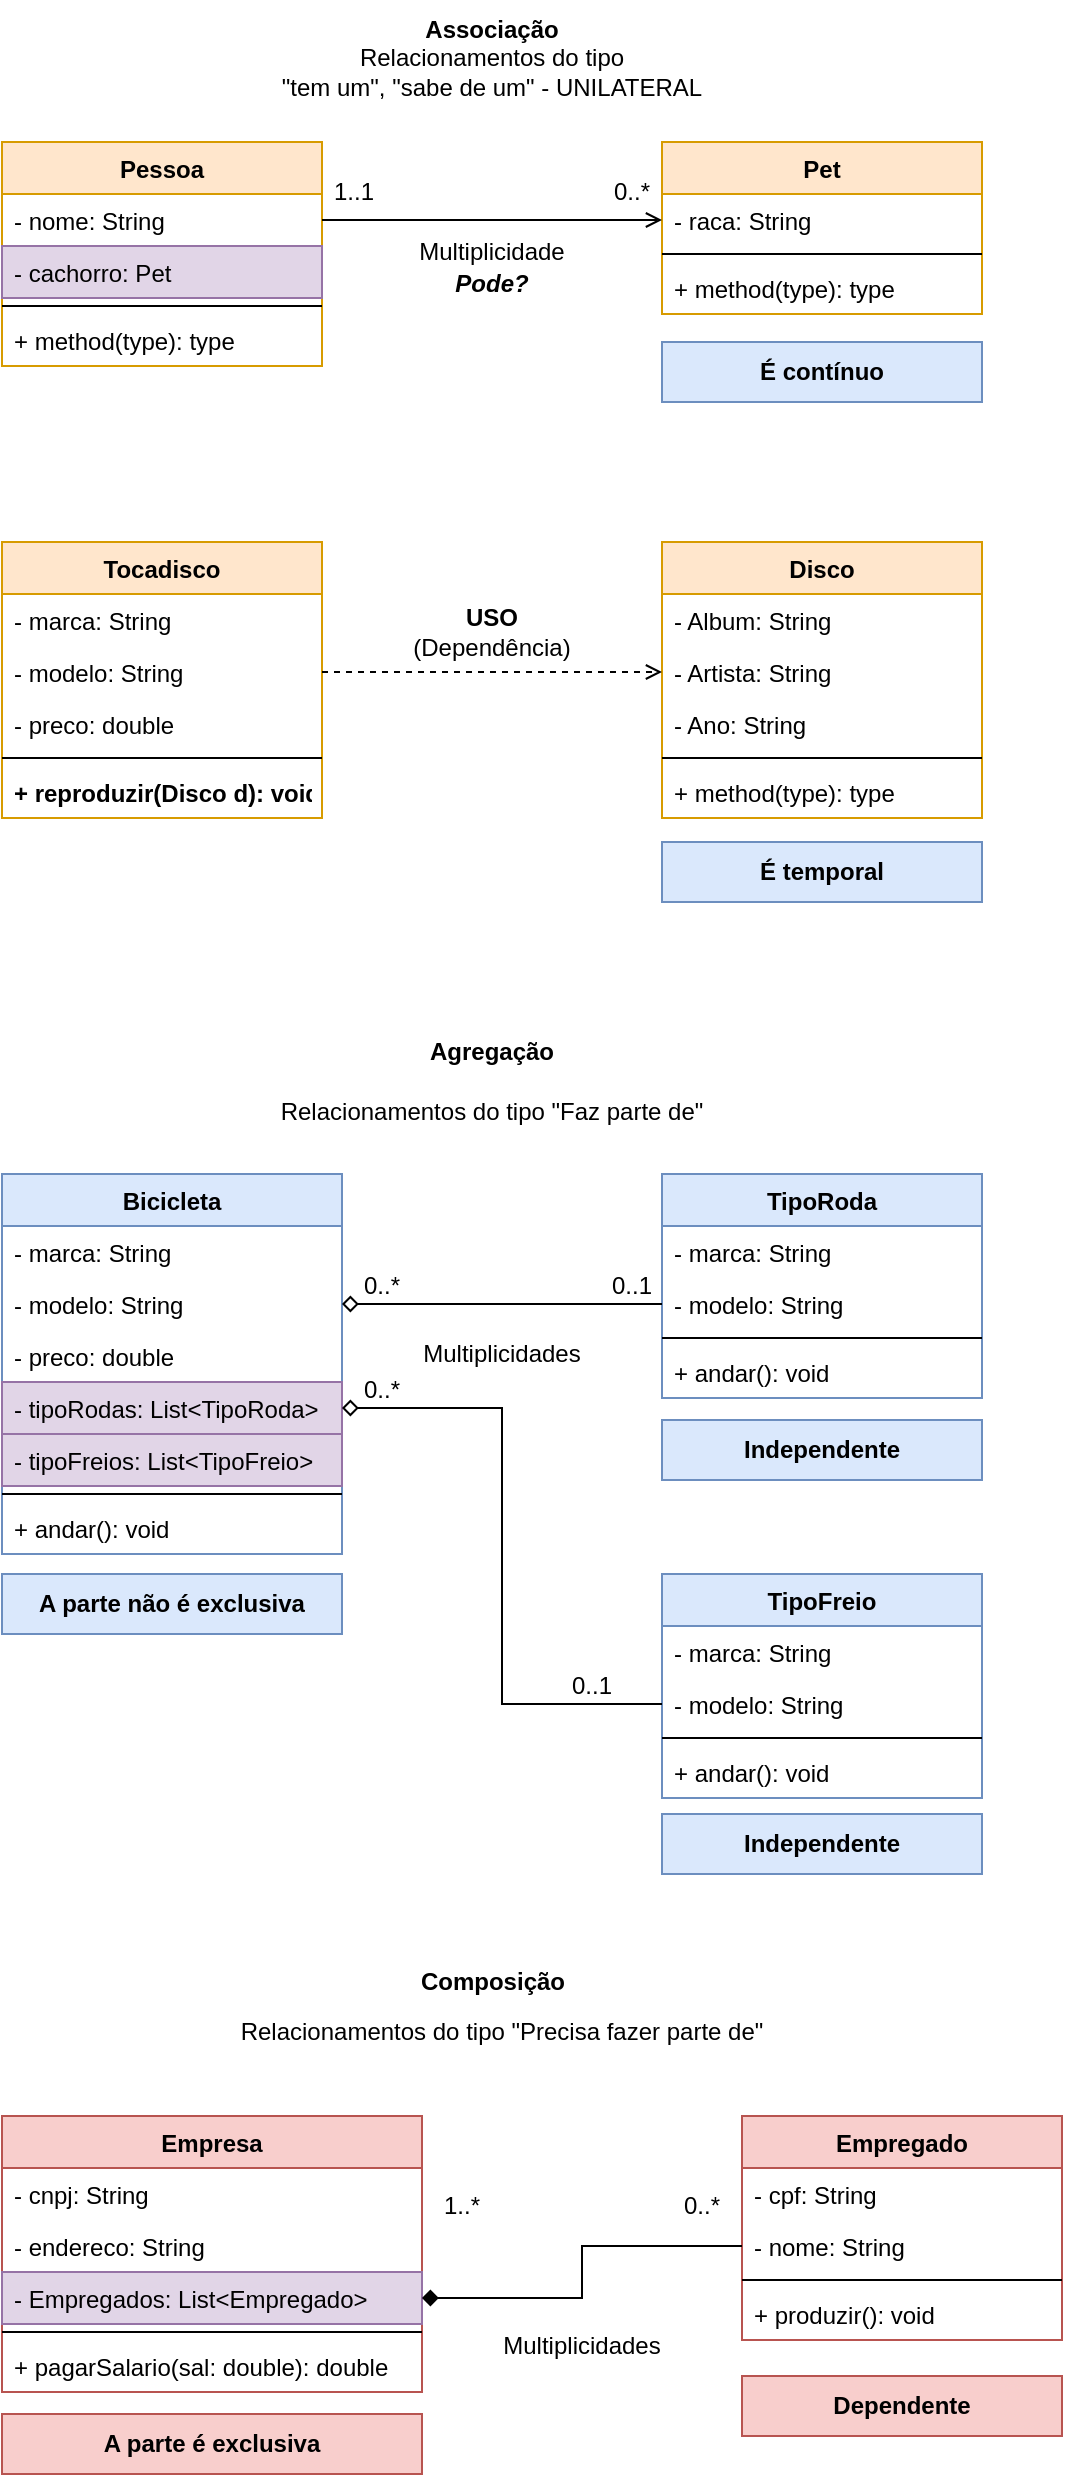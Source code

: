 <mxfile version="18.1.2" type="device"><diagram id="tMITZX7cpuxD2em9o2jq" name="Page-1"><mxGraphModel dx="599" dy="338" grid="1" gridSize="10" guides="1" tooltips="1" connect="1" arrows="1" fold="1" page="1" pageScale="1" pageWidth="827" pageHeight="1169" math="0" shadow="0"><root><mxCell id="0"/><mxCell id="1" parent="0"/><mxCell id="y1Luyb7Gwnu4_Rg0YVY2-1" value="Pessoa" style="swimlane;fontStyle=1;align=center;verticalAlign=top;childLayout=stackLayout;horizontal=1;startSize=26;horizontalStack=0;resizeParent=1;resizeParentMax=0;resizeLast=0;collapsible=1;marginBottom=0;fillColor=#ffe6cc;strokeColor=#d79b00;" parent="1" vertex="1"><mxGeometry x="30" y="80" width="160" height="112" as="geometry"/></mxCell><mxCell id="y1Luyb7Gwnu4_Rg0YVY2-2" value="- nome: String" style="text;strokeColor=none;fillColor=none;align=left;verticalAlign=top;spacingLeft=4;spacingRight=4;overflow=hidden;rotatable=0;points=[[0,0.5],[1,0.5]];portConstraint=eastwest;" parent="y1Luyb7Gwnu4_Rg0YVY2-1" vertex="1"><mxGeometry y="26" width="160" height="26" as="geometry"/></mxCell><mxCell id="y1Luyb7Gwnu4_Rg0YVY2-32" value="- cachorro: Pet" style="text;strokeColor=#9673a6;fillColor=#e1d5e7;align=left;verticalAlign=top;spacingLeft=4;spacingRight=4;overflow=hidden;rotatable=0;points=[[0,0.5],[1,0.5]];portConstraint=eastwest;" parent="y1Luyb7Gwnu4_Rg0YVY2-1" vertex="1"><mxGeometry y="52" width="160" height="26" as="geometry"/></mxCell><mxCell id="y1Luyb7Gwnu4_Rg0YVY2-3" value="" style="line;strokeWidth=1;fillColor=none;align=left;verticalAlign=middle;spacingTop=-1;spacingLeft=3;spacingRight=3;rotatable=0;labelPosition=right;points=[];portConstraint=eastwest;" parent="y1Luyb7Gwnu4_Rg0YVY2-1" vertex="1"><mxGeometry y="78" width="160" height="8" as="geometry"/></mxCell><mxCell id="y1Luyb7Gwnu4_Rg0YVY2-4" value="+ method(type): type" style="text;strokeColor=none;fillColor=none;align=left;verticalAlign=top;spacingLeft=4;spacingRight=4;overflow=hidden;rotatable=0;points=[[0,0.5],[1,0.5]];portConstraint=eastwest;" parent="y1Luyb7Gwnu4_Rg0YVY2-1" vertex="1"><mxGeometry y="86" width="160" height="26" as="geometry"/></mxCell><mxCell id="y1Luyb7Gwnu4_Rg0YVY2-5" value="Pet" style="swimlane;fontStyle=1;align=center;verticalAlign=top;childLayout=stackLayout;horizontal=1;startSize=26;horizontalStack=0;resizeParent=1;resizeParentMax=0;resizeLast=0;collapsible=1;marginBottom=0;fillColor=#ffe6cc;strokeColor=#d79b00;" parent="1" vertex="1"><mxGeometry x="360" y="80" width="160" height="86" as="geometry"/></mxCell><mxCell id="y1Luyb7Gwnu4_Rg0YVY2-6" value="- raca: String" style="text;strokeColor=none;fillColor=none;align=left;verticalAlign=top;spacingLeft=4;spacingRight=4;overflow=hidden;rotatable=0;points=[[0,0.5],[1,0.5]];portConstraint=eastwest;" parent="y1Luyb7Gwnu4_Rg0YVY2-5" vertex="1"><mxGeometry y="26" width="160" height="26" as="geometry"/></mxCell><mxCell id="y1Luyb7Gwnu4_Rg0YVY2-7" value="" style="line;strokeWidth=1;fillColor=none;align=left;verticalAlign=middle;spacingTop=-1;spacingLeft=3;spacingRight=3;rotatable=0;labelPosition=right;points=[];portConstraint=eastwest;" parent="y1Luyb7Gwnu4_Rg0YVY2-5" vertex="1"><mxGeometry y="52" width="160" height="8" as="geometry"/></mxCell><mxCell id="y1Luyb7Gwnu4_Rg0YVY2-8" value="+ method(type): type" style="text;strokeColor=none;fillColor=none;align=left;verticalAlign=top;spacingLeft=4;spacingRight=4;overflow=hidden;rotatable=0;points=[[0,0.5],[1,0.5]];portConstraint=eastwest;" parent="y1Luyb7Gwnu4_Rg0YVY2-5" vertex="1"><mxGeometry y="60" width="160" height="26" as="geometry"/></mxCell><mxCell id="y1Luyb7Gwnu4_Rg0YVY2-9" style="edgeStyle=orthogonalEdgeStyle;rounded=0;orthogonalLoop=1;jettySize=auto;html=1;exitX=1;exitY=0.5;exitDx=0;exitDy=0;entryX=0;entryY=0.5;entryDx=0;entryDy=0;endArrow=open;endFill=0;" parent="1" source="y1Luyb7Gwnu4_Rg0YVY2-2" target="y1Luyb7Gwnu4_Rg0YVY2-6" edge="1"><mxGeometry relative="1" as="geometry"/></mxCell><mxCell id="y1Luyb7Gwnu4_Rg0YVY2-10" value="Associação" style="text;html=1;strokeColor=none;fillColor=none;align=center;verticalAlign=middle;whiteSpace=wrap;rounded=0;fontStyle=1" parent="1" vertex="1"><mxGeometry x="245" y="9" width="60" height="30" as="geometry"/></mxCell><mxCell id="y1Luyb7Gwnu4_Rg0YVY2-16" value="Multiplicidade" style="text;html=1;strokeColor=none;fillColor=none;align=center;verticalAlign=middle;whiteSpace=wrap;rounded=0;fontStyle=0" parent="1" vertex="1"><mxGeometry x="230" y="120" width="90" height="30" as="geometry"/></mxCell><mxCell id="y1Luyb7Gwnu4_Rg0YVY2-17" value="&lt;b&gt;&lt;i&gt;Pode?&lt;/i&gt;&lt;/b&gt;" style="text;html=1;strokeColor=none;fillColor=none;align=center;verticalAlign=middle;whiteSpace=wrap;rounded=0;fontStyle=0" parent="1" vertex="1"><mxGeometry x="230" y="136" width="90" height="30" as="geometry"/></mxCell><mxCell id="y1Luyb7Gwnu4_Rg0YVY2-18" value="0..*" style="text;html=1;strokeColor=none;fillColor=none;align=center;verticalAlign=middle;whiteSpace=wrap;rounded=0;fontStyle=0" parent="1" vertex="1"><mxGeometry x="335" y="90" width="20" height="30" as="geometry"/></mxCell><mxCell id="y1Luyb7Gwnu4_Rg0YVY2-19" value="1..1" style="text;html=1;strokeColor=none;fillColor=none;align=center;verticalAlign=middle;whiteSpace=wrap;rounded=0;fontStyle=0" parent="1" vertex="1"><mxGeometry x="196" y="90" width="20" height="30" as="geometry"/></mxCell><mxCell id="y1Luyb7Gwnu4_Rg0YVY2-20" value="Tocadisco" style="swimlane;fontStyle=1;align=center;verticalAlign=top;childLayout=stackLayout;horizontal=1;startSize=26;horizontalStack=0;resizeParent=1;resizeParentMax=0;resizeLast=0;collapsible=1;marginBottom=0;fillColor=#ffe6cc;strokeColor=#d79b00;" parent="1" vertex="1"><mxGeometry x="30" y="280" width="160" height="138" as="geometry"/></mxCell><mxCell id="y1Luyb7Gwnu4_Rg0YVY2-21" value="- marca: String" style="text;strokeColor=none;fillColor=none;align=left;verticalAlign=top;spacingLeft=4;spacingRight=4;overflow=hidden;rotatable=0;points=[[0,0.5],[1,0.5]];portConstraint=eastwest;" parent="y1Luyb7Gwnu4_Rg0YVY2-20" vertex="1"><mxGeometry y="26" width="160" height="26" as="geometry"/></mxCell><mxCell id="y1Luyb7Gwnu4_Rg0YVY2-28" value="- modelo: String" style="text;strokeColor=none;fillColor=none;align=left;verticalAlign=top;spacingLeft=4;spacingRight=4;overflow=hidden;rotatable=0;points=[[0,0.5],[1,0.5]];portConstraint=eastwest;" parent="y1Luyb7Gwnu4_Rg0YVY2-20" vertex="1"><mxGeometry y="52" width="160" height="26" as="geometry"/></mxCell><mxCell id="y1Luyb7Gwnu4_Rg0YVY2-29" value="- preco: double" style="text;strokeColor=none;fillColor=none;align=left;verticalAlign=top;spacingLeft=4;spacingRight=4;overflow=hidden;rotatable=0;points=[[0,0.5],[1,0.5]];portConstraint=eastwest;" parent="y1Luyb7Gwnu4_Rg0YVY2-20" vertex="1"><mxGeometry y="78" width="160" height="26" as="geometry"/></mxCell><mxCell id="y1Luyb7Gwnu4_Rg0YVY2-22" value="" style="line;strokeWidth=1;fillColor=none;align=left;verticalAlign=middle;spacingTop=-1;spacingLeft=3;spacingRight=3;rotatable=0;labelPosition=right;points=[];portConstraint=eastwest;" parent="y1Luyb7Gwnu4_Rg0YVY2-20" vertex="1"><mxGeometry y="104" width="160" height="8" as="geometry"/></mxCell><mxCell id="y1Luyb7Gwnu4_Rg0YVY2-23" value="+ reproduzir(Disco d): void" style="text;strokeColor=none;fillColor=none;align=left;verticalAlign=top;spacingLeft=4;spacingRight=4;overflow=hidden;rotatable=0;points=[[0,0.5],[1,0.5]];portConstraint=eastwest;fontStyle=1" parent="y1Luyb7Gwnu4_Rg0YVY2-20" vertex="1"><mxGeometry y="112" width="160" height="26" as="geometry"/></mxCell><mxCell id="y1Luyb7Gwnu4_Rg0YVY2-24" value="Disco" style="swimlane;fontStyle=1;align=center;verticalAlign=top;childLayout=stackLayout;horizontal=1;startSize=26;horizontalStack=0;resizeParent=1;resizeParentMax=0;resizeLast=0;collapsible=1;marginBottom=0;fillColor=#ffe6cc;strokeColor=#d79b00;" parent="1" vertex="1"><mxGeometry x="360" y="280" width="160" height="138" as="geometry"/></mxCell><mxCell id="y1Luyb7Gwnu4_Rg0YVY2-31" value="- Album: String" style="text;strokeColor=none;fillColor=none;align=left;verticalAlign=top;spacingLeft=4;spacingRight=4;overflow=hidden;rotatable=0;points=[[0,0.5],[1,0.5]];portConstraint=eastwest;" parent="y1Luyb7Gwnu4_Rg0YVY2-24" vertex="1"><mxGeometry y="26" width="160" height="26" as="geometry"/></mxCell><mxCell id="y1Luyb7Gwnu4_Rg0YVY2-30" value="- Artista: String" style="text;strokeColor=none;fillColor=none;align=left;verticalAlign=top;spacingLeft=4;spacingRight=4;overflow=hidden;rotatable=0;points=[[0,0.5],[1,0.5]];portConstraint=eastwest;" parent="y1Luyb7Gwnu4_Rg0YVY2-24" vertex="1"><mxGeometry y="52" width="160" height="26" as="geometry"/></mxCell><mxCell id="y1Luyb7Gwnu4_Rg0YVY2-25" value="- Ano: String" style="text;strokeColor=none;fillColor=none;align=left;verticalAlign=top;spacingLeft=4;spacingRight=4;overflow=hidden;rotatable=0;points=[[0,0.5],[1,0.5]];portConstraint=eastwest;" parent="y1Luyb7Gwnu4_Rg0YVY2-24" vertex="1"><mxGeometry y="78" width="160" height="26" as="geometry"/></mxCell><mxCell id="y1Luyb7Gwnu4_Rg0YVY2-26" value="" style="line;strokeWidth=1;fillColor=none;align=left;verticalAlign=middle;spacingTop=-1;spacingLeft=3;spacingRight=3;rotatable=0;labelPosition=right;points=[];portConstraint=eastwest;" parent="y1Luyb7Gwnu4_Rg0YVY2-24" vertex="1"><mxGeometry y="104" width="160" height="8" as="geometry"/></mxCell><mxCell id="y1Luyb7Gwnu4_Rg0YVY2-27" value="+ method(type): type" style="text;strokeColor=none;fillColor=none;align=left;verticalAlign=top;spacingLeft=4;spacingRight=4;overflow=hidden;rotatable=0;points=[[0,0.5],[1,0.5]];portConstraint=eastwest;" parent="y1Luyb7Gwnu4_Rg0YVY2-24" vertex="1"><mxGeometry y="112" width="160" height="26" as="geometry"/></mxCell><mxCell id="y1Luyb7Gwnu4_Rg0YVY2-33" style="edgeStyle=orthogonalEdgeStyle;rounded=0;orthogonalLoop=1;jettySize=auto;html=1;exitX=1;exitY=0.5;exitDx=0;exitDy=0;entryX=0;entryY=0.5;entryDx=0;entryDy=0;endArrow=open;endFill=0;dashed=1;" parent="1" source="y1Luyb7Gwnu4_Rg0YVY2-28" target="y1Luyb7Gwnu4_Rg0YVY2-30" edge="1"><mxGeometry relative="1" as="geometry"/></mxCell><mxCell id="y1Luyb7Gwnu4_Rg0YVY2-35" value="&lt;b&gt;USO&lt;/b&gt; (Dependência)" style="text;html=1;strokeColor=none;fillColor=none;align=center;verticalAlign=middle;whiteSpace=wrap;rounded=0;fontStyle=0" parent="1" vertex="1"><mxGeometry x="230" y="310" width="90" height="30" as="geometry"/></mxCell><mxCell id="y1Luyb7Gwnu4_Rg0YVY2-36" value="Agregação" style="text;html=1;strokeColor=none;fillColor=none;align=center;verticalAlign=middle;whiteSpace=wrap;rounded=0;fontStyle=1" parent="1" vertex="1"><mxGeometry x="245" y="520" width="60" height="30" as="geometry"/></mxCell><mxCell id="y1Luyb7Gwnu4_Rg0YVY2-37" value="Bicicleta" style="swimlane;fontStyle=1;align=center;verticalAlign=top;childLayout=stackLayout;horizontal=1;startSize=26;horizontalStack=0;resizeParent=1;resizeParentMax=0;resizeLast=0;collapsible=1;marginBottom=0;fillColor=#dae8fc;strokeColor=#6c8ebf;" parent="1" vertex="1"><mxGeometry x="30" y="596" width="170" height="190" as="geometry"/></mxCell><mxCell id="y1Luyb7Gwnu4_Rg0YVY2-38" value="- marca: String" style="text;strokeColor=none;fillColor=none;align=left;verticalAlign=top;spacingLeft=4;spacingRight=4;overflow=hidden;rotatable=0;points=[[0,0.5],[1,0.5]];portConstraint=eastwest;" parent="y1Luyb7Gwnu4_Rg0YVY2-37" vertex="1"><mxGeometry y="26" width="170" height="26" as="geometry"/></mxCell><mxCell id="y1Luyb7Gwnu4_Rg0YVY2-43" value="- modelo: String" style="text;strokeColor=none;fillColor=none;align=left;verticalAlign=top;spacingLeft=4;spacingRight=4;overflow=hidden;rotatable=0;points=[[0,0.5],[1,0.5]];portConstraint=eastwest;" parent="y1Luyb7Gwnu4_Rg0YVY2-37" vertex="1"><mxGeometry y="52" width="170" height="26" as="geometry"/></mxCell><mxCell id="emjwRVvHEH62AZ4ZOZG8-3" value="- preco: double" style="text;strokeColor=none;fillColor=none;align=left;verticalAlign=top;spacingLeft=4;spacingRight=4;overflow=hidden;rotatable=0;points=[[0,0.5],[1,0.5]];portConstraint=eastwest;" vertex="1" parent="y1Luyb7Gwnu4_Rg0YVY2-37"><mxGeometry y="78" width="170" height="26" as="geometry"/></mxCell><mxCell id="emjwRVvHEH62AZ4ZOZG8-4" value="- tipoRodas: List&lt;TipoRoda&gt;" style="text;strokeColor=#9673a6;fillColor=#e1d5e7;align=left;verticalAlign=top;spacingLeft=4;spacingRight=4;overflow=hidden;rotatable=0;points=[[0,0.5],[1,0.5]];portConstraint=eastwest;" vertex="1" parent="y1Luyb7Gwnu4_Rg0YVY2-37"><mxGeometry y="104" width="170" height="26" as="geometry"/></mxCell><mxCell id="y1Luyb7Gwnu4_Rg0YVY2-44" value="- tipoFreios: List&lt;TipoFreio&gt;" style="text;strokeColor=#9673a6;fillColor=#e1d5e7;align=left;verticalAlign=top;spacingLeft=4;spacingRight=4;overflow=hidden;rotatable=0;points=[[0,0.5],[1,0.5]];portConstraint=eastwest;" parent="y1Luyb7Gwnu4_Rg0YVY2-37" vertex="1"><mxGeometry y="130" width="170" height="26" as="geometry"/></mxCell><mxCell id="y1Luyb7Gwnu4_Rg0YVY2-39" value="" style="line;strokeWidth=1;fillColor=none;align=left;verticalAlign=middle;spacingTop=-1;spacingLeft=3;spacingRight=3;rotatable=0;labelPosition=right;points=[];portConstraint=eastwest;" parent="y1Luyb7Gwnu4_Rg0YVY2-37" vertex="1"><mxGeometry y="156" width="170" height="8" as="geometry"/></mxCell><mxCell id="y1Luyb7Gwnu4_Rg0YVY2-40" value="+ andar(): void" style="text;strokeColor=none;fillColor=none;align=left;verticalAlign=top;spacingLeft=4;spacingRight=4;overflow=hidden;rotatable=0;points=[[0,0.5],[1,0.5]];portConstraint=eastwest;" parent="y1Luyb7Gwnu4_Rg0YVY2-37" vertex="1"><mxGeometry y="164" width="170" height="26" as="geometry"/></mxCell><mxCell id="y1Luyb7Gwnu4_Rg0YVY2-41" value="&lt;span style=&quot;font-weight: normal;&quot;&gt;Relacionamentos do tipo&lt;br&gt;&quot;tem um&quot;, &quot;sabe de um&quot; - UNILATERAL&lt;/span&gt;" style="text;html=1;strokeColor=none;fillColor=none;align=center;verticalAlign=middle;whiteSpace=wrap;rounded=0;fontStyle=1" parent="1" vertex="1"><mxGeometry x="145" y="30" width="260" height="30" as="geometry"/></mxCell><mxCell id="y1Luyb7Gwnu4_Rg0YVY2-42" value="&lt;span style=&quot;font-weight: normal;&quot;&gt;Relacionamentos do tipo &quot;Faz parte de&quot;&lt;/span&gt;" style="text;html=1;strokeColor=none;fillColor=none;align=center;verticalAlign=middle;whiteSpace=wrap;rounded=0;fontStyle=1" parent="1" vertex="1"><mxGeometry x="145" y="550" width="260" height="30" as="geometry"/></mxCell><mxCell id="y1Luyb7Gwnu4_Rg0YVY2-45" value="TipoRoda" style="swimlane;fontStyle=1;align=center;verticalAlign=top;childLayout=stackLayout;horizontal=1;startSize=26;horizontalStack=0;resizeParent=1;resizeParentMax=0;resizeLast=0;collapsible=1;marginBottom=0;fillColor=#dae8fc;strokeColor=#6c8ebf;" parent="1" vertex="1"><mxGeometry x="360" y="596" width="160" height="112" as="geometry"/></mxCell><mxCell id="y1Luyb7Gwnu4_Rg0YVY2-46" value="- marca: String" style="text;strokeColor=none;fillColor=none;align=left;verticalAlign=top;spacingLeft=4;spacingRight=4;overflow=hidden;rotatable=0;points=[[0,0.5],[1,0.5]];portConstraint=eastwest;" parent="y1Luyb7Gwnu4_Rg0YVY2-45" vertex="1"><mxGeometry y="26" width="160" height="26" as="geometry"/></mxCell><mxCell id="y1Luyb7Gwnu4_Rg0YVY2-47" value="- modelo: String" style="text;strokeColor=none;fillColor=none;align=left;verticalAlign=top;spacingLeft=4;spacingRight=4;overflow=hidden;rotatable=0;points=[[0,0.5],[1,0.5]];portConstraint=eastwest;" parent="y1Luyb7Gwnu4_Rg0YVY2-45" vertex="1"><mxGeometry y="52" width="160" height="26" as="geometry"/></mxCell><mxCell id="y1Luyb7Gwnu4_Rg0YVY2-49" value="" style="line;strokeWidth=1;fillColor=none;align=left;verticalAlign=middle;spacingTop=-1;spacingLeft=3;spacingRight=3;rotatable=0;labelPosition=right;points=[];portConstraint=eastwest;" parent="y1Luyb7Gwnu4_Rg0YVY2-45" vertex="1"><mxGeometry y="78" width="160" height="8" as="geometry"/></mxCell><mxCell id="y1Luyb7Gwnu4_Rg0YVY2-50" value="+ andar(): void" style="text;strokeColor=none;fillColor=none;align=left;verticalAlign=top;spacingLeft=4;spacingRight=4;overflow=hidden;rotatable=0;points=[[0,0.5],[1,0.5]];portConstraint=eastwest;" parent="y1Luyb7Gwnu4_Rg0YVY2-45" vertex="1"><mxGeometry y="86" width="160" height="26" as="geometry"/></mxCell><mxCell id="y1Luyb7Gwnu4_Rg0YVY2-51" style="edgeStyle=orthogonalEdgeStyle;rounded=0;orthogonalLoop=1;jettySize=auto;html=1;exitX=1;exitY=0.5;exitDx=0;exitDy=0;entryX=0;entryY=0.5;entryDx=0;entryDy=0;endArrow=none;endFill=0;startArrow=diamond;startFill=0;" parent="1" source="y1Luyb7Gwnu4_Rg0YVY2-43" target="y1Luyb7Gwnu4_Rg0YVY2-47" edge="1"><mxGeometry relative="1" as="geometry"/></mxCell><mxCell id="y1Luyb7Gwnu4_Rg0YVY2-52" value="0..*" style="text;html=1;strokeColor=none;fillColor=none;align=center;verticalAlign=middle;whiteSpace=wrap;rounded=0;fontStyle=0" parent="1" vertex="1"><mxGeometry x="210" y="637" width="20" height="30" as="geometry"/></mxCell><mxCell id="y1Luyb7Gwnu4_Rg0YVY2-53" value="0..1" style="text;html=1;strokeColor=none;fillColor=none;align=center;verticalAlign=middle;whiteSpace=wrap;rounded=0;fontStyle=0" parent="1" vertex="1"><mxGeometry x="335" y="637" width="20" height="30" as="geometry"/></mxCell><mxCell id="y1Luyb7Gwnu4_Rg0YVY2-62" value="0..*" style="text;html=1;strokeColor=none;fillColor=none;align=center;verticalAlign=middle;whiteSpace=wrap;rounded=0;fontStyle=0" parent="1" vertex="1"><mxGeometry x="210" y="689" width="20" height="30" as="geometry"/></mxCell><mxCell id="y1Luyb7Gwnu4_Rg0YVY2-63" value="TipoFreio" style="swimlane;fontStyle=1;align=center;verticalAlign=top;childLayout=stackLayout;horizontal=1;startSize=26;horizontalStack=0;resizeParent=1;resizeParentMax=0;resizeLast=0;collapsible=1;marginBottom=0;fillColor=#dae8fc;strokeColor=#6c8ebf;" parent="1" vertex="1"><mxGeometry x="360" y="796" width="160" height="112" as="geometry"/></mxCell><mxCell id="y1Luyb7Gwnu4_Rg0YVY2-64" value="- marca: String" style="text;strokeColor=none;fillColor=none;align=left;verticalAlign=top;spacingLeft=4;spacingRight=4;overflow=hidden;rotatable=0;points=[[0,0.5],[1,0.5]];portConstraint=eastwest;" parent="y1Luyb7Gwnu4_Rg0YVY2-63" vertex="1"><mxGeometry y="26" width="160" height="26" as="geometry"/></mxCell><mxCell id="y1Luyb7Gwnu4_Rg0YVY2-65" value="- modelo: String" style="text;strokeColor=none;fillColor=none;align=left;verticalAlign=top;spacingLeft=4;spacingRight=4;overflow=hidden;rotatable=0;points=[[0,0.5],[1,0.5]];portConstraint=eastwest;" parent="y1Luyb7Gwnu4_Rg0YVY2-63" vertex="1"><mxGeometry y="52" width="160" height="26" as="geometry"/></mxCell><mxCell id="y1Luyb7Gwnu4_Rg0YVY2-66" value="" style="line;strokeWidth=1;fillColor=none;align=left;verticalAlign=middle;spacingTop=-1;spacingLeft=3;spacingRight=3;rotatable=0;labelPosition=right;points=[];portConstraint=eastwest;" parent="y1Luyb7Gwnu4_Rg0YVY2-63" vertex="1"><mxGeometry y="78" width="160" height="8" as="geometry"/></mxCell><mxCell id="y1Luyb7Gwnu4_Rg0YVY2-67" value="+ andar(): void" style="text;strokeColor=none;fillColor=none;align=left;verticalAlign=top;spacingLeft=4;spacingRight=4;overflow=hidden;rotatable=0;points=[[0,0.5],[1,0.5]];portConstraint=eastwest;" parent="y1Luyb7Gwnu4_Rg0YVY2-63" vertex="1"><mxGeometry y="86" width="160" height="26" as="geometry"/></mxCell><mxCell id="y1Luyb7Gwnu4_Rg0YVY2-70" value="0..1" style="text;html=1;strokeColor=none;fillColor=none;align=center;verticalAlign=middle;whiteSpace=wrap;rounded=0;fontStyle=0" parent="1" vertex="1"><mxGeometry x="315" y="837" width="20" height="30" as="geometry"/></mxCell><mxCell id="2A42cXGCbLsB8ptMz9nC-1" value="Composição" style="text;html=1;strokeColor=none;fillColor=none;align=center;verticalAlign=middle;whiteSpace=wrap;rounded=0;fontStyle=1" parent="1" vertex="1"><mxGeometry x="232.5" y="985" width="85" height="30" as="geometry"/></mxCell><mxCell id="2A42cXGCbLsB8ptMz9nC-2" value="&lt;span style=&quot;font-weight: normal;&quot;&gt;Relacionamentos do tipo &quot;Precisa fazer parte de&quot;&lt;/span&gt;" style="text;html=1;strokeColor=none;fillColor=none;align=center;verticalAlign=middle;whiteSpace=wrap;rounded=0;fontStyle=1" parent="1" vertex="1"><mxGeometry x="120" y="1010" width="320" height="30" as="geometry"/></mxCell><mxCell id="2A42cXGCbLsB8ptMz9nC-3" value="Empresa" style="swimlane;fontStyle=1;align=center;verticalAlign=top;childLayout=stackLayout;horizontal=1;startSize=26;horizontalStack=0;resizeParent=1;resizeParentMax=0;resizeLast=0;collapsible=1;marginBottom=0;fillColor=#f8cecc;strokeColor=#b85450;" parent="1" vertex="1"><mxGeometry x="30" y="1067" width="210" height="138" as="geometry"/></mxCell><mxCell id="2A42cXGCbLsB8ptMz9nC-4" value="- cnpj: String" style="text;strokeColor=none;fillColor=none;align=left;verticalAlign=top;spacingLeft=4;spacingRight=4;overflow=hidden;rotatable=0;points=[[0,0.5],[1,0.5]];portConstraint=eastwest;" parent="2A42cXGCbLsB8ptMz9nC-3" vertex="1"><mxGeometry y="26" width="210" height="26" as="geometry"/></mxCell><mxCell id="emjwRVvHEH62AZ4ZOZG8-11" value="- endereco: String" style="text;strokeColor=none;fillColor=none;align=left;verticalAlign=top;spacingLeft=4;spacingRight=4;overflow=hidden;rotatable=0;points=[[0,0.5],[1,0.5]];portConstraint=eastwest;" vertex="1" parent="2A42cXGCbLsB8ptMz9nC-3"><mxGeometry y="52" width="210" height="26" as="geometry"/></mxCell><mxCell id="2A42cXGCbLsB8ptMz9nC-5" value="- Empregados: List&lt;Empregado&gt;" style="text;strokeColor=#9673a6;fillColor=#e1d5e7;align=left;verticalAlign=top;spacingLeft=4;spacingRight=4;overflow=hidden;rotatable=0;points=[[0,0.5],[1,0.5]];portConstraint=eastwest;" parent="2A42cXGCbLsB8ptMz9nC-3" vertex="1"><mxGeometry y="78" width="210" height="26" as="geometry"/></mxCell><mxCell id="2A42cXGCbLsB8ptMz9nC-6" value="" style="line;strokeWidth=1;fillColor=none;align=left;verticalAlign=middle;spacingTop=-1;spacingLeft=3;spacingRight=3;rotatable=0;labelPosition=right;points=[];portConstraint=eastwest;" parent="2A42cXGCbLsB8ptMz9nC-3" vertex="1"><mxGeometry y="104" width="210" height="8" as="geometry"/></mxCell><mxCell id="2A42cXGCbLsB8ptMz9nC-7" value="+ pagarSalario(sal: double): double" style="text;strokeColor=none;fillColor=none;align=left;verticalAlign=top;spacingLeft=4;spacingRight=4;overflow=hidden;rotatable=0;points=[[0,0.5],[1,0.5]];portConstraint=eastwest;" parent="2A42cXGCbLsB8ptMz9nC-3" vertex="1"><mxGeometry y="112" width="210" height="26" as="geometry"/></mxCell><mxCell id="2A42cXGCbLsB8ptMz9nC-8" value="Empregado" style="swimlane;fontStyle=1;align=center;verticalAlign=top;childLayout=stackLayout;horizontal=1;startSize=26;horizontalStack=0;resizeParent=1;resizeParentMax=0;resizeLast=0;collapsible=1;marginBottom=0;fillColor=#f8cecc;strokeColor=#b85450;" parent="1" vertex="1"><mxGeometry x="400" y="1067" width="160" height="112" as="geometry"/></mxCell><mxCell id="2A42cXGCbLsB8ptMz9nC-9" value="- cpf: String" style="text;strokeColor=none;fillColor=none;align=left;verticalAlign=top;spacingLeft=4;spacingRight=4;overflow=hidden;rotatable=0;points=[[0,0.5],[1,0.5]];portConstraint=eastwest;" parent="2A42cXGCbLsB8ptMz9nC-8" vertex="1"><mxGeometry y="26" width="160" height="26" as="geometry"/></mxCell><mxCell id="2A42cXGCbLsB8ptMz9nC-10" value="- nome: String" style="text;strokeColor=none;fillColor=none;align=left;verticalAlign=top;spacingLeft=4;spacingRight=4;overflow=hidden;rotatable=0;points=[[0,0.5],[1,0.5]];portConstraint=eastwest;" parent="2A42cXGCbLsB8ptMz9nC-8" vertex="1"><mxGeometry y="52" width="160" height="26" as="geometry"/></mxCell><mxCell id="2A42cXGCbLsB8ptMz9nC-11" value="" style="line;strokeWidth=1;fillColor=none;align=left;verticalAlign=middle;spacingTop=-1;spacingLeft=3;spacingRight=3;rotatable=0;labelPosition=right;points=[];portConstraint=eastwest;" parent="2A42cXGCbLsB8ptMz9nC-8" vertex="1"><mxGeometry y="78" width="160" height="8" as="geometry"/></mxCell><mxCell id="2A42cXGCbLsB8ptMz9nC-12" value="+ produzir(): void" style="text;strokeColor=none;fillColor=none;align=left;verticalAlign=top;spacingLeft=4;spacingRight=4;overflow=hidden;rotatable=0;points=[[0,0.5],[1,0.5]];portConstraint=eastwest;" parent="2A42cXGCbLsB8ptMz9nC-8" vertex="1"><mxGeometry y="86" width="160" height="26" as="geometry"/></mxCell><mxCell id="2A42cXGCbLsB8ptMz9nC-14" style="edgeStyle=orthogonalEdgeStyle;rounded=0;orthogonalLoop=1;jettySize=auto;html=1;entryX=0;entryY=0.5;entryDx=0;entryDy=0;startArrow=diamond;startFill=1;endArrow=none;endFill=0;" parent="1" source="2A42cXGCbLsB8ptMz9nC-5" target="2A42cXGCbLsB8ptMz9nC-10" edge="1"><mxGeometry relative="1" as="geometry"/></mxCell><mxCell id="2A42cXGCbLsB8ptMz9nC-15" value="Multiplicidades" style="text;html=1;strokeColor=none;fillColor=none;align=center;verticalAlign=middle;whiteSpace=wrap;rounded=0;fontStyle=0" parent="1" vertex="1"><mxGeometry x="260" y="1167" width="120" height="30" as="geometry"/></mxCell><mxCell id="2A42cXGCbLsB8ptMz9nC-16" value="1..*" style="text;html=1;strokeColor=none;fillColor=none;align=center;verticalAlign=middle;whiteSpace=wrap;rounded=0;fontStyle=0" parent="1" vertex="1"><mxGeometry x="250" y="1097" width="20" height="30" as="geometry"/></mxCell><mxCell id="2A42cXGCbLsB8ptMz9nC-17" value="0..*" style="text;html=1;strokeColor=none;fillColor=none;align=center;verticalAlign=middle;whiteSpace=wrap;rounded=0;fontStyle=0" parent="1" vertex="1"><mxGeometry x="370" y="1097" width="20" height="30" as="geometry"/></mxCell><mxCell id="2A42cXGCbLsB8ptMz9nC-19" value="Independente" style="text;html=1;strokeColor=#6c8ebf;fillColor=#dae8fc;align=center;verticalAlign=middle;whiteSpace=wrap;rounded=0;fontStyle=1" parent="1" vertex="1"><mxGeometry x="360" y="719" width="160" height="30" as="geometry"/></mxCell><mxCell id="emjwRVvHEH62AZ4ZOZG8-1" value="A parte não é exclusiva" style="text;html=1;strokeColor=#6c8ebf;fillColor=#dae8fc;align=center;verticalAlign=middle;whiteSpace=wrap;rounded=0;fontStyle=1" vertex="1" parent="1"><mxGeometry x="30" y="796" width="170" height="30" as="geometry"/></mxCell><mxCell id="emjwRVvHEH62AZ4ZOZG8-5" style="edgeStyle=orthogonalEdgeStyle;rounded=0;orthogonalLoop=1;jettySize=auto;html=1;entryX=0;entryY=0.5;entryDx=0;entryDy=0;endArrow=none;endFill=0;startArrow=diamond;startFill=0;" edge="1" parent="1" source="emjwRVvHEH62AZ4ZOZG8-4" target="y1Luyb7Gwnu4_Rg0YVY2-65"><mxGeometry relative="1" as="geometry"/></mxCell><mxCell id="emjwRVvHEH62AZ4ZOZG8-6" value="Dependente" style="text;html=1;strokeColor=#b85450;fillColor=#f8cecc;align=center;verticalAlign=middle;whiteSpace=wrap;rounded=0;fontStyle=1" vertex="1" parent="1"><mxGeometry x="400" y="1197" width="160" height="30" as="geometry"/></mxCell><mxCell id="emjwRVvHEH62AZ4ZOZG8-7" value="A parte é exclusiva" style="text;html=1;strokeColor=#b85450;fillColor=#f8cecc;align=center;verticalAlign=middle;whiteSpace=wrap;rounded=0;fontStyle=1" vertex="1" parent="1"><mxGeometry x="30" y="1216" width="210" height="30" as="geometry"/></mxCell><mxCell id="emjwRVvHEH62AZ4ZOZG8-8" value="Independente" style="text;html=1;strokeColor=#6c8ebf;fillColor=#dae8fc;align=center;verticalAlign=middle;whiteSpace=wrap;rounded=0;fontStyle=1" vertex="1" parent="1"><mxGeometry x="360" y="916" width="160" height="30" as="geometry"/></mxCell><mxCell id="emjwRVvHEH62AZ4ZOZG8-9" value="Multiplicidades" style="text;html=1;strokeColor=none;fillColor=none;align=center;verticalAlign=middle;whiteSpace=wrap;rounded=0;fontStyle=0" vertex="1" parent="1"><mxGeometry x="220" y="671" width="120" height="30" as="geometry"/></mxCell><mxCell id="emjwRVvHEH62AZ4ZOZG8-14" value="&lt;span style=&quot;&quot;&gt;É temporal&lt;/span&gt;" style="text;html=1;strokeColor=#6c8ebf;fillColor=#dae8fc;align=center;verticalAlign=middle;whiteSpace=wrap;rounded=0;fontStyle=1" vertex="1" parent="1"><mxGeometry x="360" y="430" width="160" height="30" as="geometry"/></mxCell><mxCell id="emjwRVvHEH62AZ4ZOZG8-15" value="&lt;span style=&quot;&quot;&gt;É contínuo&lt;/span&gt;" style="text;html=1;strokeColor=#6c8ebf;fillColor=#dae8fc;align=center;verticalAlign=middle;whiteSpace=wrap;rounded=0;fontStyle=1" vertex="1" parent="1"><mxGeometry x="360" y="180" width="160" height="30" as="geometry"/></mxCell></root></mxGraphModel></diagram></mxfile>